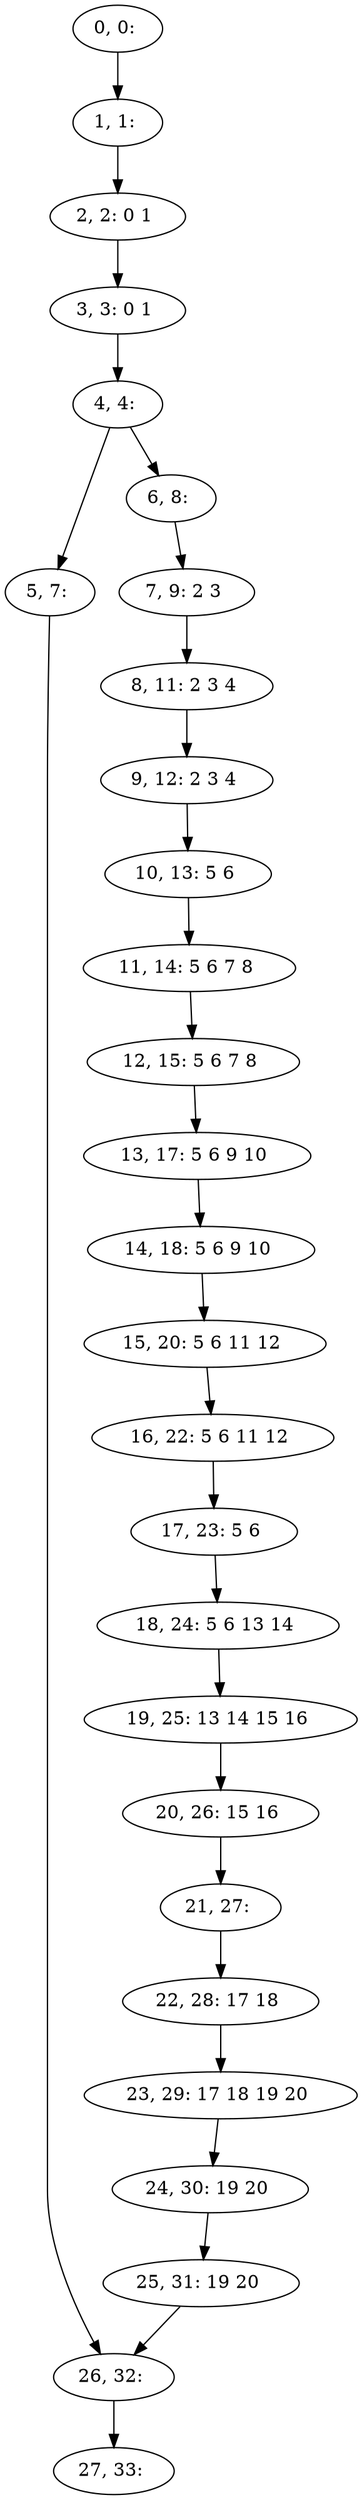 digraph G {
0[label="0, 0: "];
1[label="1, 1: "];
2[label="2, 2: 0 1 "];
3[label="3, 3: 0 1 "];
4[label="4, 4: "];
5[label="5, 7: "];
6[label="6, 8: "];
7[label="7, 9: 2 3 "];
8[label="8, 11: 2 3 4 "];
9[label="9, 12: 2 3 4 "];
10[label="10, 13: 5 6 "];
11[label="11, 14: 5 6 7 8 "];
12[label="12, 15: 5 6 7 8 "];
13[label="13, 17: 5 6 9 10 "];
14[label="14, 18: 5 6 9 10 "];
15[label="15, 20: 5 6 11 12 "];
16[label="16, 22: 5 6 11 12 "];
17[label="17, 23: 5 6 "];
18[label="18, 24: 5 6 13 14 "];
19[label="19, 25: 13 14 15 16 "];
20[label="20, 26: 15 16 "];
21[label="21, 27: "];
22[label="22, 28: 17 18 "];
23[label="23, 29: 17 18 19 20 "];
24[label="24, 30: 19 20 "];
25[label="25, 31: 19 20 "];
26[label="26, 32: "];
27[label="27, 33: "];
0->1 ;
1->2 ;
2->3 ;
3->4 ;
4->5 ;
4->6 ;
5->26 ;
6->7 ;
7->8 ;
8->9 ;
9->10 ;
10->11 ;
11->12 ;
12->13 ;
13->14 ;
14->15 ;
15->16 ;
16->17 ;
17->18 ;
18->19 ;
19->20 ;
20->21 ;
21->22 ;
22->23 ;
23->24 ;
24->25 ;
25->26 ;
26->27 ;
}
